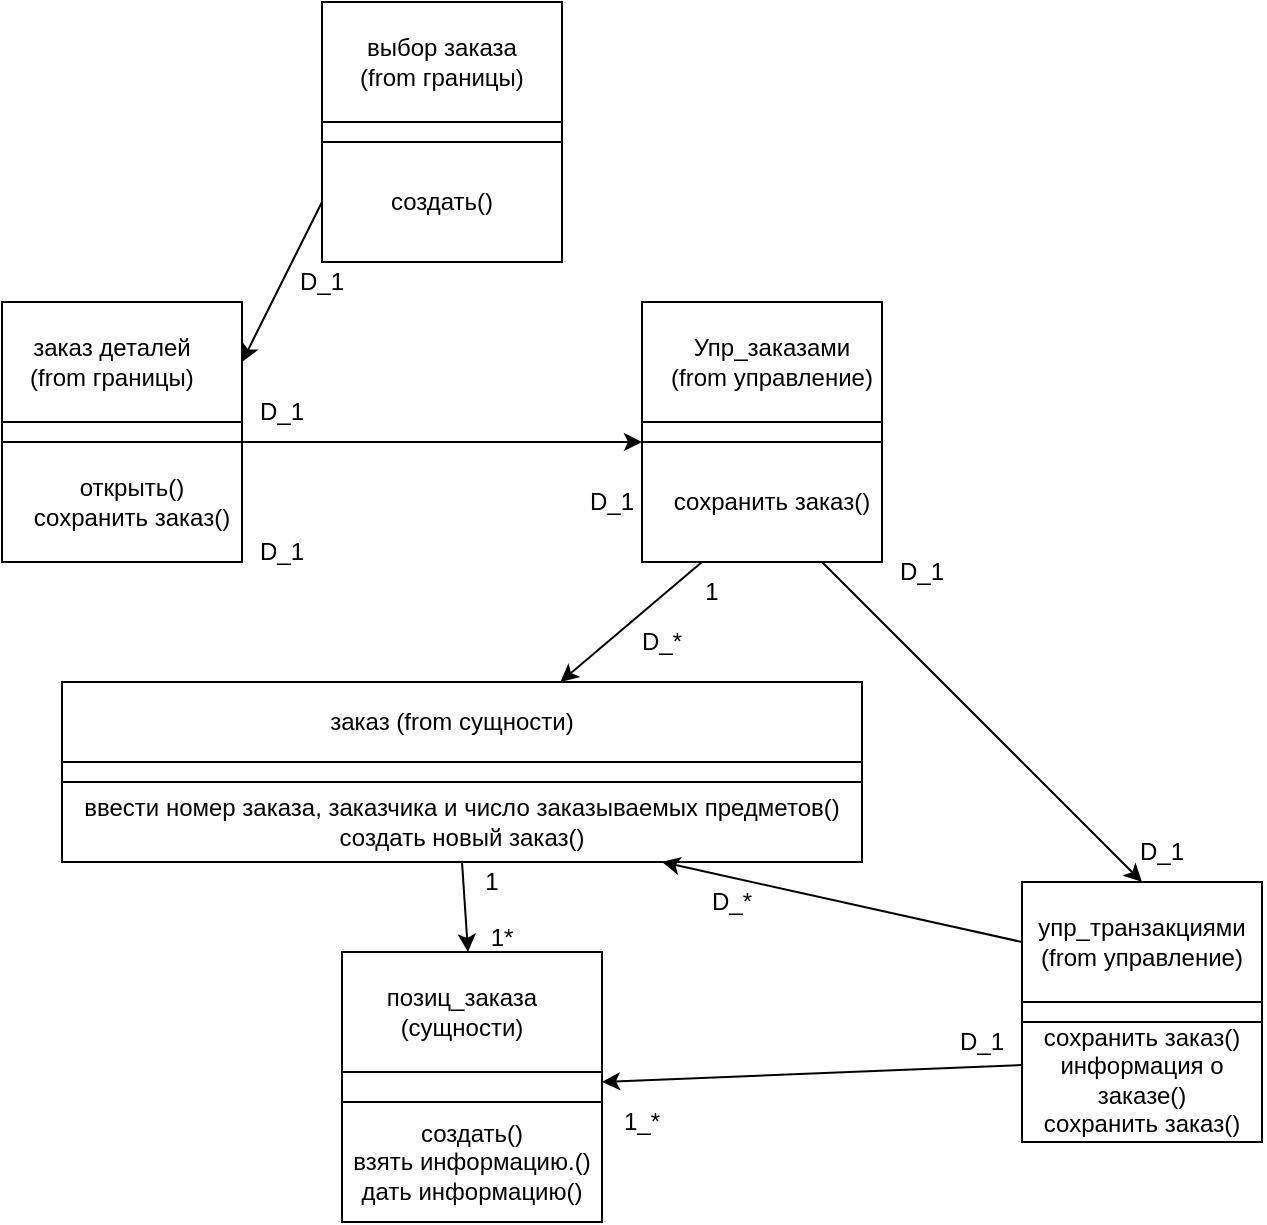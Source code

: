 <mxfile version="20.4.0" type="github">
  <diagram id="RShjOVERQRxr8H2pCdFP" name="Страница 1">
    <mxGraphModel dx="796" dy="461" grid="1" gridSize="10" guides="1" tooltips="1" connect="1" arrows="1" fold="1" page="1" pageScale="1" pageWidth="827" pageHeight="1169" math="0" shadow="0">
      <root>
        <mxCell id="0" />
        <mxCell id="1" parent="0" />
        <mxCell id="AcQWsXFXDvT-rM2ypNFj-1" value="" style="rounded=0;whiteSpace=wrap;html=1;" vertex="1" parent="1">
          <mxGeometry x="300" y="50" width="120" height="60" as="geometry" />
        </mxCell>
        <mxCell id="AcQWsXFXDvT-rM2ypNFj-2" value="&lt;font style=&quot;vertical-align: inherit;&quot;&gt;&lt;font style=&quot;vertical-align: inherit;&quot;&gt;выбор заказа&lt;br&gt;(from границы)&lt;br&gt;&lt;/font&gt;&lt;/font&gt;" style="text;html=1;strokeColor=none;fillColor=none;align=center;verticalAlign=middle;whiteSpace=wrap;rounded=0;" vertex="1" parent="1">
          <mxGeometry x="315" y="65" width="90" height="30" as="geometry" />
        </mxCell>
        <mxCell id="AcQWsXFXDvT-rM2ypNFj-3" value="" style="rounded=0;whiteSpace=wrap;html=1;" vertex="1" parent="1">
          <mxGeometry x="300" y="120" width="120" height="60" as="geometry" />
        </mxCell>
        <mxCell id="AcQWsXFXDvT-rM2ypNFj-4" value="&lt;font style=&quot;vertical-align: inherit;&quot;&gt;&lt;font style=&quot;vertical-align: inherit;&quot;&gt;создать()&lt;/font&gt;&lt;/font&gt;" style="text;html=1;strokeColor=none;fillColor=none;align=center;verticalAlign=middle;whiteSpace=wrap;rounded=0;" vertex="1" parent="1">
          <mxGeometry x="330" y="130" width="60" height="40" as="geometry" />
        </mxCell>
        <mxCell id="AcQWsXFXDvT-rM2ypNFj-5" value="" style="rounded=0;whiteSpace=wrap;html=1;" vertex="1" parent="1">
          <mxGeometry x="140" y="200" width="120" height="60" as="geometry" />
        </mxCell>
        <mxCell id="AcQWsXFXDvT-rM2ypNFj-6" value="&lt;font style=&quot;vertical-align: inherit;&quot;&gt;&lt;font style=&quot;vertical-align: inherit;&quot;&gt;заказ деталей&lt;br&gt;(from границы)&lt;br&gt;&lt;/font&gt;&lt;/font&gt;" style="text;html=1;strokeColor=none;fillColor=none;align=center;verticalAlign=middle;whiteSpace=wrap;rounded=0;" vertex="1" parent="1">
          <mxGeometry x="150" y="215" width="90" height="30" as="geometry" />
        </mxCell>
        <mxCell id="AcQWsXFXDvT-rM2ypNFj-7" value="" style="rounded=0;whiteSpace=wrap;html=1;" vertex="1" parent="1">
          <mxGeometry x="140" y="270" width="120" height="60" as="geometry" />
        </mxCell>
        <mxCell id="AcQWsXFXDvT-rM2ypNFj-8" value="&lt;font style=&quot;vertical-align: inherit;&quot;&gt;&lt;font style=&quot;vertical-align: inherit;&quot;&gt;&lt;font style=&quot;vertical-align: inherit;&quot;&gt;&lt;font style=&quot;vertical-align: inherit;&quot;&gt;&lt;font style=&quot;vertical-align: inherit;&quot;&gt;&lt;font style=&quot;vertical-align: inherit;&quot;&gt;открыть() &lt;/font&gt;&lt;/font&gt;&lt;br&gt;&lt;/font&gt;&lt;/font&gt;&lt;font style=&quot;vertical-align: inherit;&quot;&gt;&lt;font style=&quot;vertical-align: inherit;&quot;&gt;&lt;font style=&quot;vertical-align: inherit;&quot;&gt;&lt;font style=&quot;vertical-align: inherit;&quot;&gt;сохранить заказ()&lt;/font&gt;&lt;/font&gt;&lt;/font&gt;&lt;/font&gt;&lt;br&gt;&lt;/font&gt;&lt;/font&gt;" style="text;html=1;strokeColor=none;fillColor=none;align=center;verticalAlign=middle;whiteSpace=wrap;rounded=0;" vertex="1" parent="1">
          <mxGeometry x="150" y="285" width="110" height="30" as="geometry" />
        </mxCell>
        <mxCell id="AcQWsXFXDvT-rM2ypNFj-9" value="" style="rounded=0;whiteSpace=wrap;html=1;" vertex="1" parent="1">
          <mxGeometry x="460" y="200" width="120" height="60" as="geometry" />
        </mxCell>
        <mxCell id="AcQWsXFXDvT-rM2ypNFj-10" value="&lt;font style=&quot;vertical-align: inherit;&quot;&gt;&lt;font style=&quot;vertical-align: inherit;&quot;&gt;Упр_заказами&lt;br&gt;(from управление)&lt;br&gt;&lt;/font&gt;&lt;/font&gt;" style="text;html=1;strokeColor=none;fillColor=none;align=center;verticalAlign=middle;whiteSpace=wrap;rounded=0;" vertex="1" parent="1">
          <mxGeometry x="470" y="215" width="110" height="30" as="geometry" />
        </mxCell>
        <mxCell id="AcQWsXFXDvT-rM2ypNFj-11" value="" style="rounded=0;whiteSpace=wrap;html=1;" vertex="1" parent="1">
          <mxGeometry x="460" y="270" width="120" height="60" as="geometry" />
        </mxCell>
        <mxCell id="AcQWsXFXDvT-rM2ypNFj-12" value="сохранить заказ()" style="text;html=1;strokeColor=none;fillColor=none;align=center;verticalAlign=middle;whiteSpace=wrap;rounded=0;" vertex="1" parent="1">
          <mxGeometry x="470" y="285" width="110" height="30" as="geometry" />
        </mxCell>
        <mxCell id="AcQWsXFXDvT-rM2ypNFj-14" value="" style="rounded=0;whiteSpace=wrap;html=1;" vertex="1" parent="1">
          <mxGeometry x="170" y="390" width="400" height="40" as="geometry" />
        </mxCell>
        <mxCell id="AcQWsXFXDvT-rM2ypNFj-15" value="заказ (from сущности)" style="text;html=1;strokeColor=none;fillColor=none;align=center;verticalAlign=middle;whiteSpace=wrap;rounded=0;" vertex="1" parent="1">
          <mxGeometry x="260" y="395" width="210" height="30" as="geometry" />
        </mxCell>
        <mxCell id="AcQWsXFXDvT-rM2ypNFj-16" value="" style="rounded=0;whiteSpace=wrap;html=1;" vertex="1" parent="1">
          <mxGeometry x="170" y="440" width="400" height="40" as="geometry" />
        </mxCell>
        <mxCell id="AcQWsXFXDvT-rM2ypNFj-17" value="ввести номер заказа, заказчика и число заказываемых предметов()&lt;br&gt;создать новый заказ()" style="text;html=1;strokeColor=none;fillColor=none;align=center;verticalAlign=middle;whiteSpace=wrap;rounded=0;" vertex="1" parent="1">
          <mxGeometry x="180" y="445" width="380" height="30" as="geometry" />
        </mxCell>
        <mxCell id="AcQWsXFXDvT-rM2ypNFj-20" value="" style="rounded=0;whiteSpace=wrap;html=1;" vertex="1" parent="1">
          <mxGeometry x="310" y="525" width="130" height="60" as="geometry" />
        </mxCell>
        <mxCell id="AcQWsXFXDvT-rM2ypNFj-21" value="" style="rounded=0;whiteSpace=wrap;html=1;" vertex="1" parent="1">
          <mxGeometry x="310" y="600" width="130" height="60" as="geometry" />
        </mxCell>
        <mxCell id="AcQWsXFXDvT-rM2ypNFj-22" value="позиц_заказа (сущности)" style="text;html=1;strokeColor=none;fillColor=none;align=center;verticalAlign=middle;whiteSpace=wrap;rounded=0;" vertex="1" parent="1">
          <mxGeometry x="340" y="540" width="60" height="30" as="geometry" />
        </mxCell>
        <mxCell id="AcQWsXFXDvT-rM2ypNFj-23" value="создать()&lt;br&gt;взять информацию.()&lt;br&gt;дать информацию()" style="text;html=1;strokeColor=none;fillColor=none;align=center;verticalAlign=middle;whiteSpace=wrap;rounded=0;" vertex="1" parent="1">
          <mxGeometry x="310" y="615" width="130" height="30" as="geometry" />
        </mxCell>
        <mxCell id="AcQWsXFXDvT-rM2ypNFj-24" value="" style="rounded=0;whiteSpace=wrap;html=1;" vertex="1" parent="1">
          <mxGeometry x="650" y="490" width="120" height="60" as="geometry" />
        </mxCell>
        <mxCell id="AcQWsXFXDvT-rM2ypNFj-25" value="" style="rounded=0;whiteSpace=wrap;html=1;" vertex="1" parent="1">
          <mxGeometry x="650" y="560" width="120" height="60" as="geometry" />
        </mxCell>
        <mxCell id="AcQWsXFXDvT-rM2ypNFj-26" value="упр_транзакциями&lt;br&gt;(from управление)" style="text;html=1;strokeColor=none;fillColor=none;align=center;verticalAlign=middle;whiteSpace=wrap;rounded=0;" vertex="1" parent="1">
          <mxGeometry x="670" y="505" width="80" height="30" as="geometry" />
        </mxCell>
        <mxCell id="AcQWsXFXDvT-rM2ypNFj-27" value="сохранить заказ()&lt;br&gt;информация о заказе()&lt;br&gt;сохранить заказ()" style="text;html=1;strokeColor=none;fillColor=none;align=center;verticalAlign=middle;whiteSpace=wrap;rounded=0;" vertex="1" parent="1">
          <mxGeometry x="650" y="574" width="120" height="30" as="geometry" />
        </mxCell>
        <mxCell id="AcQWsXFXDvT-rM2ypNFj-28" value="" style="endArrow=classic;html=1;rounded=0;exitX=0;exitY=0.5;exitDx=0;exitDy=0;entryX=1;entryY=0.5;entryDx=0;entryDy=0;" edge="1" parent="1" source="AcQWsXFXDvT-rM2ypNFj-3" target="AcQWsXFXDvT-rM2ypNFj-5">
          <mxGeometry width="50" height="50" relative="1" as="geometry">
            <mxPoint x="460" y="260" as="sourcePoint" />
            <mxPoint x="510" y="210" as="targetPoint" />
          </mxGeometry>
        </mxCell>
        <mxCell id="AcQWsXFXDvT-rM2ypNFj-29" value="" style="endArrow=none;html=1;rounded=0;entryX=0;entryY=1;entryDx=0;entryDy=0;exitX=0;exitY=0;exitDx=0;exitDy=0;" edge="1" parent="1" source="AcQWsXFXDvT-rM2ypNFj-3" target="AcQWsXFXDvT-rM2ypNFj-1">
          <mxGeometry width="50" height="50" relative="1" as="geometry">
            <mxPoint x="460" y="260" as="sourcePoint" />
            <mxPoint x="510" y="210" as="targetPoint" />
          </mxGeometry>
        </mxCell>
        <mxCell id="AcQWsXFXDvT-rM2ypNFj-30" value="" style="endArrow=none;html=1;rounded=0;entryX=1;entryY=1;entryDx=0;entryDy=0;exitX=1;exitY=0;exitDx=0;exitDy=0;" edge="1" parent="1" source="AcQWsXFXDvT-rM2ypNFj-3" target="AcQWsXFXDvT-rM2ypNFj-1">
          <mxGeometry width="50" height="50" relative="1" as="geometry">
            <mxPoint x="460" y="260" as="sourcePoint" />
            <mxPoint x="510" y="210" as="targetPoint" />
          </mxGeometry>
        </mxCell>
        <mxCell id="AcQWsXFXDvT-rM2ypNFj-31" value="" style="endArrow=none;html=1;rounded=0;entryX=1;entryY=1;entryDx=0;entryDy=0;exitX=1;exitY=0;exitDx=0;exitDy=0;" edge="1" parent="1" source="AcQWsXFXDvT-rM2ypNFj-7" target="AcQWsXFXDvT-rM2ypNFj-5">
          <mxGeometry width="50" height="50" relative="1" as="geometry">
            <mxPoint x="310" y="300" as="sourcePoint" />
            <mxPoint x="360" y="250" as="targetPoint" />
          </mxGeometry>
        </mxCell>
        <mxCell id="AcQWsXFXDvT-rM2ypNFj-32" value="" style="endArrow=none;html=1;rounded=0;entryX=0;entryY=1;entryDx=0;entryDy=0;exitX=0;exitY=0;exitDx=0;exitDy=0;" edge="1" parent="1" source="AcQWsXFXDvT-rM2ypNFj-7" target="AcQWsXFXDvT-rM2ypNFj-5">
          <mxGeometry width="50" height="50" relative="1" as="geometry">
            <mxPoint x="80" y="300" as="sourcePoint" />
            <mxPoint x="130" y="250" as="targetPoint" />
          </mxGeometry>
        </mxCell>
        <mxCell id="AcQWsXFXDvT-rM2ypNFj-33" value="" style="endArrow=none;html=1;rounded=0;entryX=0;entryY=1;entryDx=0;entryDy=0;exitX=0;exitY=0;exitDx=0;exitDy=0;" edge="1" parent="1" source="AcQWsXFXDvT-rM2ypNFj-11" target="AcQWsXFXDvT-rM2ypNFj-9">
          <mxGeometry width="50" height="50" relative="1" as="geometry">
            <mxPoint x="380" y="300" as="sourcePoint" />
            <mxPoint x="430" y="250" as="targetPoint" />
          </mxGeometry>
        </mxCell>
        <mxCell id="AcQWsXFXDvT-rM2ypNFj-34" value="" style="endArrow=none;html=1;rounded=0;entryX=1;entryY=1;entryDx=0;entryDy=0;exitX=1;exitY=0;exitDx=0;exitDy=0;" edge="1" parent="1" source="AcQWsXFXDvT-rM2ypNFj-11" target="AcQWsXFXDvT-rM2ypNFj-9">
          <mxGeometry width="50" height="50" relative="1" as="geometry">
            <mxPoint x="600" y="310" as="sourcePoint" />
            <mxPoint x="650" y="260" as="targetPoint" />
          </mxGeometry>
        </mxCell>
        <mxCell id="AcQWsXFXDvT-rM2ypNFj-35" value="" style="endArrow=none;html=1;rounded=0;entryX=0;entryY=1;entryDx=0;entryDy=0;exitX=0;exitY=0;exitDx=0;exitDy=0;" edge="1" parent="1" source="AcQWsXFXDvT-rM2ypNFj-16" target="AcQWsXFXDvT-rM2ypNFj-14">
          <mxGeometry width="50" height="50" relative="1" as="geometry">
            <mxPoint x="110" y="480" as="sourcePoint" />
            <mxPoint x="160" y="430" as="targetPoint" />
          </mxGeometry>
        </mxCell>
        <mxCell id="AcQWsXFXDvT-rM2ypNFj-36" value="" style="endArrow=none;html=1;rounded=0;entryX=1;entryY=1;entryDx=0;entryDy=0;exitX=1;exitY=0;exitDx=0;exitDy=0;" edge="1" parent="1" source="AcQWsXFXDvT-rM2ypNFj-16" target="AcQWsXFXDvT-rM2ypNFj-14">
          <mxGeometry width="50" height="50" relative="1" as="geometry">
            <mxPoint x="580" y="470" as="sourcePoint" />
            <mxPoint x="630" y="420" as="targetPoint" />
          </mxGeometry>
        </mxCell>
        <mxCell id="AcQWsXFXDvT-rM2ypNFj-37" value="" style="endArrow=none;html=1;rounded=0;entryX=0;entryY=1;entryDx=0;entryDy=0;exitX=0;exitY=0;exitDx=0;exitDy=0;" edge="1" parent="1" source="AcQWsXFXDvT-rM2ypNFj-21" target="AcQWsXFXDvT-rM2ypNFj-20">
          <mxGeometry width="50" height="50" relative="1" as="geometry">
            <mxPoint x="250" y="620" as="sourcePoint" />
            <mxPoint x="300" y="570" as="targetPoint" />
          </mxGeometry>
        </mxCell>
        <mxCell id="AcQWsXFXDvT-rM2ypNFj-38" value="" style="endArrow=none;html=1;rounded=0;entryX=1;entryY=1;entryDx=0;entryDy=0;exitX=1;exitY=0;exitDx=0;exitDy=0;" edge="1" parent="1" source="AcQWsXFXDvT-rM2ypNFj-21" target="AcQWsXFXDvT-rM2ypNFj-20">
          <mxGeometry width="50" height="50" relative="1" as="geometry">
            <mxPoint x="460" y="620" as="sourcePoint" />
            <mxPoint x="510" y="570" as="targetPoint" />
          </mxGeometry>
        </mxCell>
        <mxCell id="AcQWsXFXDvT-rM2ypNFj-39" value="" style="endArrow=none;html=1;rounded=0;entryX=0;entryY=1;entryDx=0;entryDy=0;exitX=0;exitY=0;exitDx=0;exitDy=0;" edge="1" parent="1" source="AcQWsXFXDvT-rM2ypNFj-25" target="AcQWsXFXDvT-rM2ypNFj-24">
          <mxGeometry width="50" height="50" relative="1" as="geometry">
            <mxPoint x="570" y="600" as="sourcePoint" />
            <mxPoint x="620" y="550" as="targetPoint" />
          </mxGeometry>
        </mxCell>
        <mxCell id="AcQWsXFXDvT-rM2ypNFj-40" value="" style="endArrow=none;html=1;rounded=0;entryX=1;entryY=1;entryDx=0;entryDy=0;" edge="1" parent="1" target="AcQWsXFXDvT-rM2ypNFj-24">
          <mxGeometry width="50" height="50" relative="1" as="geometry">
            <mxPoint x="770" y="560" as="sourcePoint" />
            <mxPoint x="820" y="540" as="targetPoint" />
          </mxGeometry>
        </mxCell>
        <mxCell id="AcQWsXFXDvT-rM2ypNFj-41" value="" style="endArrow=classic;html=1;rounded=0;" edge="1" parent="1">
          <mxGeometry width="50" height="50" relative="1" as="geometry">
            <mxPoint x="260" y="270" as="sourcePoint" />
            <mxPoint x="460" y="270" as="targetPoint" />
          </mxGeometry>
        </mxCell>
        <mxCell id="AcQWsXFXDvT-rM2ypNFj-42" value="" style="endArrow=classic;html=1;rounded=0;exitX=0.25;exitY=1;exitDx=0;exitDy=0;entryX=0.623;entryY=0;entryDx=0;entryDy=0;entryPerimeter=0;" edge="1" parent="1" source="AcQWsXFXDvT-rM2ypNFj-11" target="AcQWsXFXDvT-rM2ypNFj-14">
          <mxGeometry width="50" height="50" relative="1" as="geometry">
            <mxPoint x="380" y="350" as="sourcePoint" />
            <mxPoint x="430" y="300" as="targetPoint" />
          </mxGeometry>
        </mxCell>
        <mxCell id="AcQWsXFXDvT-rM2ypNFj-43" value="" style="endArrow=classic;html=1;rounded=0;exitX=0.75;exitY=1;exitDx=0;exitDy=0;entryX=0.5;entryY=0;entryDx=0;entryDy=0;" edge="1" parent="1" source="AcQWsXFXDvT-rM2ypNFj-11" target="AcQWsXFXDvT-rM2ypNFj-24">
          <mxGeometry width="50" height="50" relative="1" as="geometry">
            <mxPoint x="640" y="390" as="sourcePoint" />
            <mxPoint x="690" y="340" as="targetPoint" />
          </mxGeometry>
        </mxCell>
        <mxCell id="AcQWsXFXDvT-rM2ypNFj-44" value="" style="endArrow=classic;html=1;rounded=0;exitX=0.5;exitY=1;exitDx=0;exitDy=0;" edge="1" parent="1" source="AcQWsXFXDvT-rM2ypNFj-16" target="AcQWsXFXDvT-rM2ypNFj-20">
          <mxGeometry width="50" height="50" relative="1" as="geometry">
            <mxPoint x="370" y="490" as="sourcePoint" />
            <mxPoint x="220" y="640" as="targetPoint" />
          </mxGeometry>
        </mxCell>
        <mxCell id="AcQWsXFXDvT-rM2ypNFj-45" value="" style="endArrow=classic;html=1;rounded=0;exitX=0;exitY=0.5;exitDx=0;exitDy=0;entryX=0.75;entryY=1;entryDx=0;entryDy=0;" edge="1" parent="1" source="AcQWsXFXDvT-rM2ypNFj-24" target="AcQWsXFXDvT-rM2ypNFj-16">
          <mxGeometry width="50" height="50" relative="1" as="geometry">
            <mxPoint x="490" y="580" as="sourcePoint" />
            <mxPoint x="540" y="530" as="targetPoint" />
          </mxGeometry>
        </mxCell>
        <mxCell id="AcQWsXFXDvT-rM2ypNFj-46" value="" style="endArrow=classic;html=1;rounded=0;exitX=0;exitY=0.25;exitDx=0;exitDy=0;" edge="1" parent="1" source="AcQWsXFXDvT-rM2ypNFj-27">
          <mxGeometry width="50" height="50" relative="1" as="geometry">
            <mxPoint x="480" y="680" as="sourcePoint" />
            <mxPoint x="440" y="590" as="targetPoint" />
          </mxGeometry>
        </mxCell>
        <mxCell id="AcQWsXFXDvT-rM2ypNFj-73" value="D_1" style="text;html=1;strokeColor=none;fillColor=none;align=center;verticalAlign=middle;whiteSpace=wrap;rounded=0;" vertex="1" parent="1">
          <mxGeometry x="270" y="180" width="60" height="20" as="geometry" />
        </mxCell>
        <mxCell id="AcQWsXFXDvT-rM2ypNFj-74" value="D_1" style="text;html=1;strokeColor=none;fillColor=none;align=center;verticalAlign=middle;whiteSpace=wrap;rounded=0;" vertex="1" parent="1">
          <mxGeometry x="250" y="240" width="60" height="30" as="geometry" />
        </mxCell>
        <mxCell id="AcQWsXFXDvT-rM2ypNFj-75" value="D_1" style="text;html=1;strokeColor=none;fillColor=none;align=center;verticalAlign=middle;whiteSpace=wrap;rounded=0;" vertex="1" parent="1">
          <mxGeometry x="250" y="310" width="60" height="30" as="geometry" />
        </mxCell>
        <mxCell id="AcQWsXFXDvT-rM2ypNFj-76" value="D_1" style="text;html=1;strokeColor=none;fillColor=none;align=center;verticalAlign=middle;whiteSpace=wrap;rounded=0;" vertex="1" parent="1">
          <mxGeometry x="410" y="285" width="70" height="30" as="geometry" />
        </mxCell>
        <mxCell id="AcQWsXFXDvT-rM2ypNFj-77" value="1" style="text;html=1;strokeColor=none;fillColor=none;align=center;verticalAlign=middle;whiteSpace=wrap;rounded=0;" vertex="1" parent="1">
          <mxGeometry x="470" y="330" width="50" height="30" as="geometry" />
        </mxCell>
        <mxCell id="AcQWsXFXDvT-rM2ypNFj-79" value="D_1" style="text;html=1;strokeColor=none;fillColor=none;align=center;verticalAlign=middle;whiteSpace=wrap;rounded=0;" vertex="1" parent="1">
          <mxGeometry x="570" y="320" width="60" height="30" as="geometry" />
        </mxCell>
        <mxCell id="AcQWsXFXDvT-rM2ypNFj-80" value="D_*" style="text;html=1;strokeColor=none;fillColor=none;align=center;verticalAlign=middle;whiteSpace=wrap;rounded=0;" vertex="1" parent="1">
          <mxGeometry x="450" y="360" width="40" height="20" as="geometry" />
        </mxCell>
        <mxCell id="AcQWsXFXDvT-rM2ypNFj-81" value="1" style="text;html=1;strokeColor=none;fillColor=none;align=center;verticalAlign=middle;whiteSpace=wrap;rounded=0;" vertex="1" parent="1">
          <mxGeometry x="370" y="480" width="30" height="20" as="geometry" />
        </mxCell>
        <mxCell id="AcQWsXFXDvT-rM2ypNFj-82" value="1*" style="text;html=1;strokeColor=none;fillColor=none;align=center;verticalAlign=middle;whiteSpace=wrap;rounded=0;" vertex="1" parent="1">
          <mxGeometry x="370" y="510" width="40" height="15" as="geometry" />
        </mxCell>
        <mxCell id="AcQWsXFXDvT-rM2ypNFj-83" value="D_*" style="text;html=1;strokeColor=none;fillColor=none;align=center;verticalAlign=middle;whiteSpace=wrap;rounded=0;" vertex="1" parent="1">
          <mxGeometry x="490" y="490" width="30" height="20" as="geometry" />
        </mxCell>
        <mxCell id="AcQWsXFXDvT-rM2ypNFj-84" value="D_1" style="text;html=1;strokeColor=none;fillColor=none;align=center;verticalAlign=middle;whiteSpace=wrap;rounded=0;" vertex="1" parent="1">
          <mxGeometry x="690" y="460" width="60" height="30" as="geometry" />
        </mxCell>
        <mxCell id="AcQWsXFXDvT-rM2ypNFj-85" value="1_*" style="text;html=1;strokeColor=none;fillColor=none;align=center;verticalAlign=middle;whiteSpace=wrap;rounded=0;" vertex="1" parent="1">
          <mxGeometry x="440" y="600" width="40" height="20" as="geometry" />
        </mxCell>
        <mxCell id="AcQWsXFXDvT-rM2ypNFj-86" value="D_1" style="text;html=1;strokeColor=none;fillColor=none;align=center;verticalAlign=middle;whiteSpace=wrap;rounded=0;" vertex="1" parent="1">
          <mxGeometry x="600" y="555" width="60" height="30" as="geometry" />
        </mxCell>
      </root>
    </mxGraphModel>
  </diagram>
</mxfile>

